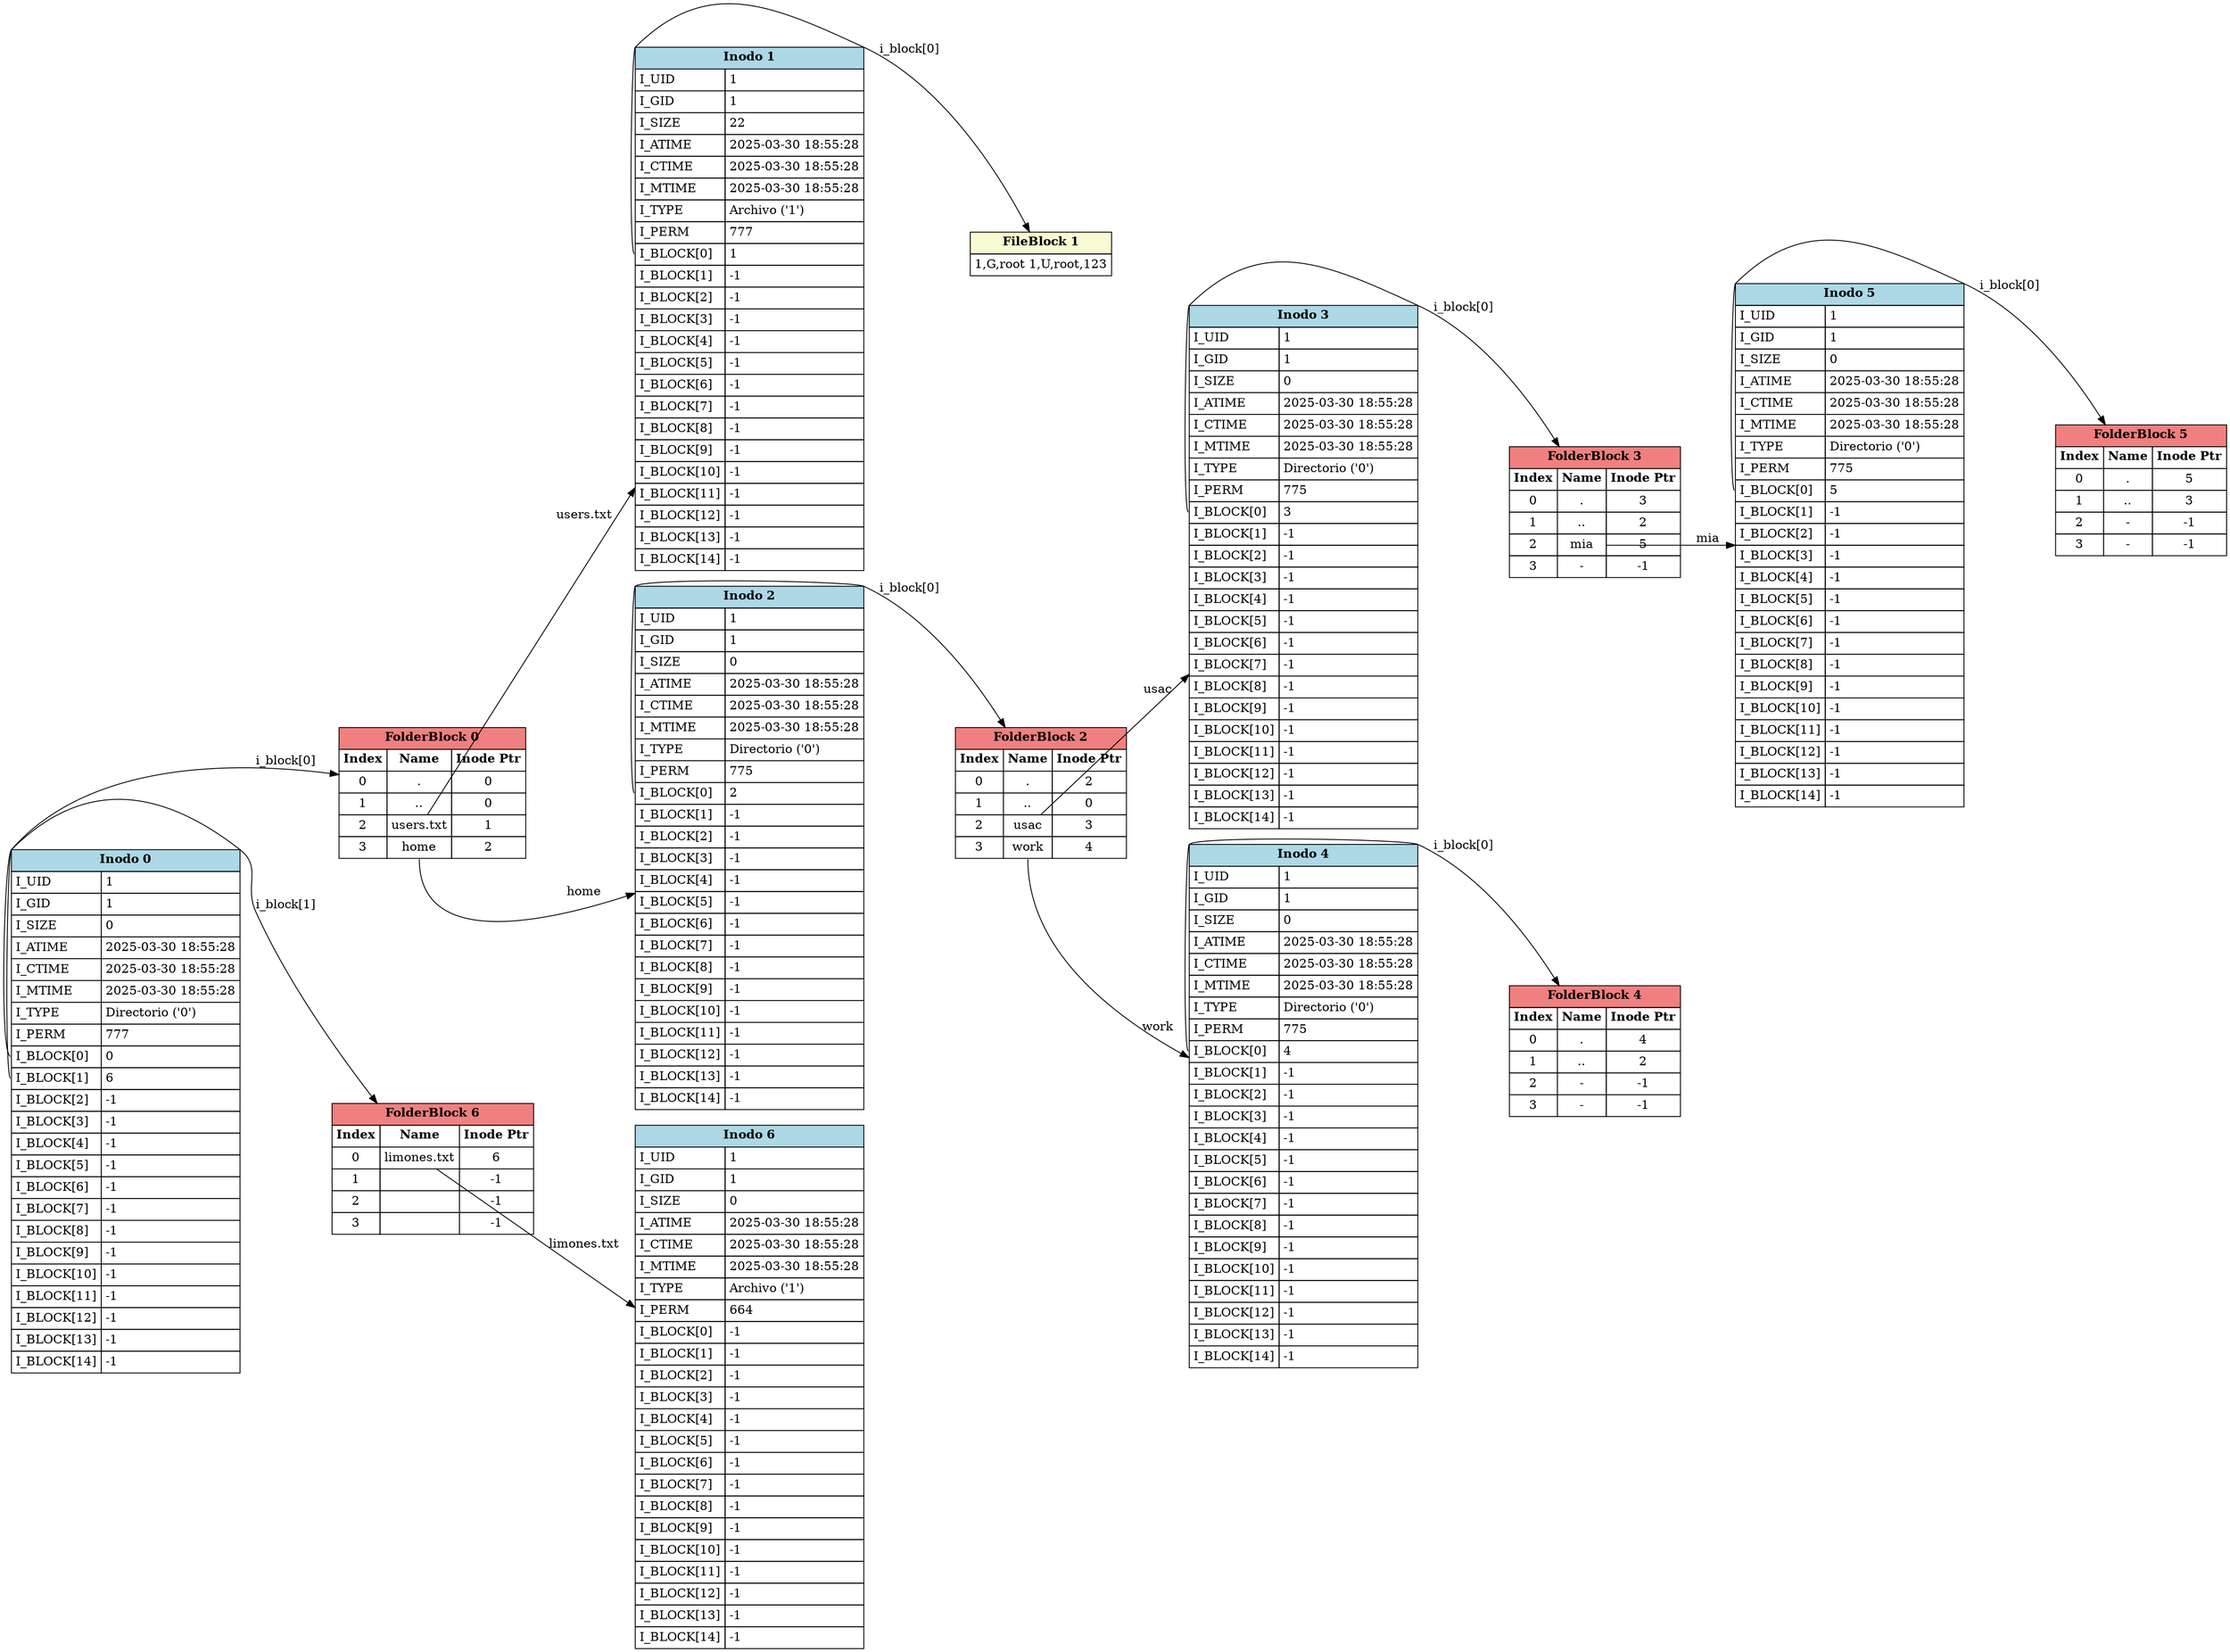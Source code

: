digraph FileSystemTree {
	rankdir=LR;
	node [shape=none, margin=0];
	inode_0 [label=<
<TABLE BORDER="0" CELLBORDER="1" CELLSPACING="0" CELLPADDING="4">
<TR><TD COLSPAN="2" BGCOLOR="lightblue"><B>Inodo 0</B></TD></TR>
<TR><TD ALIGN="LEFT">I_UID</TD><TD ALIGN="LEFT">1</TD></TR>
<TR><TD ALIGN="LEFT">I_GID</TD><TD ALIGN="LEFT">1</TD></TR>
<TR><TD ALIGN="LEFT">I_SIZE</TD><TD ALIGN="LEFT">0</TD></TR>
<TR><TD ALIGN="LEFT">I_ATIME</TD><TD ALIGN="LEFT">2025-03-30 18:55:28</TD></TR>
<TR><TD ALIGN="LEFT">I_CTIME</TD><TD ALIGN="LEFT">2025-03-30 18:55:28</TD></TR>
<TR><TD ALIGN="LEFT">I_MTIME</TD><TD ALIGN="LEFT">2025-03-30 18:55:28</TD></TR>
<TR><TD ALIGN="LEFT">I_TYPE</TD><TD ALIGN="LEFT">Directorio ('0')</TD></TR>
<TR><TD ALIGN="LEFT">I_PERM</TD><TD ALIGN="LEFT">777</TD></TR>
<TR><TD ALIGN="LEFT" PORT="p0">I_BLOCK[0]</TD><TD ALIGN="LEFT">0</TD></TR>
<TR><TD ALIGN="LEFT" PORT="p1">I_BLOCK[1]</TD><TD ALIGN="LEFT">6</TD></TR>
<TR><TD ALIGN="LEFT" PORT="p2">I_BLOCK[2]</TD><TD ALIGN="LEFT">-1</TD></TR>
<TR><TD ALIGN="LEFT" PORT="p3">I_BLOCK[3]</TD><TD ALIGN="LEFT">-1</TD></TR>
<TR><TD ALIGN="LEFT" PORT="p4">I_BLOCK[4]</TD><TD ALIGN="LEFT">-1</TD></TR>
<TR><TD ALIGN="LEFT" PORT="p5">I_BLOCK[5]</TD><TD ALIGN="LEFT">-1</TD></TR>
<TR><TD ALIGN="LEFT" PORT="p6">I_BLOCK[6]</TD><TD ALIGN="LEFT">-1</TD></TR>
<TR><TD ALIGN="LEFT" PORT="p7">I_BLOCK[7]</TD><TD ALIGN="LEFT">-1</TD></TR>
<TR><TD ALIGN="LEFT" PORT="p8">I_BLOCK[8]</TD><TD ALIGN="LEFT">-1</TD></TR>
<TR><TD ALIGN="LEFT" PORT="p9">I_BLOCK[9]</TD><TD ALIGN="LEFT">-1</TD></TR>
<TR><TD ALIGN="LEFT" PORT="p10">I_BLOCK[10]</TD><TD ALIGN="LEFT">-1</TD></TR>
<TR><TD ALIGN="LEFT" PORT="p11">I_BLOCK[11]</TD><TD ALIGN="LEFT">-1</TD></TR>
<TR><TD ALIGN="LEFT" PORT="p12">I_BLOCK[12]</TD><TD ALIGN="LEFT">-1</TD></TR>
<TR><TD ALIGN="LEFT" PORT="p13">I_BLOCK[13]</TD><TD ALIGN="LEFT">-1</TD></TR>
<TR><TD ALIGN="LEFT" PORT="p14">I_BLOCK[14]</TD><TD ALIGN="LEFT">-1</TD></TR>
</TABLE>
>];
	inode_0:p0 -> block_0 [label="i_block[0]"];
	block_0 [label=<
<TABLE BORDER="0" CELLBORDER="1" CELLSPACING="0" CELLPADDING="4">
<TR><TD COLSPAN="3" BGCOLOR="lightcoral"><B>FolderBlock 0</B></TD></TR>
<TR><TD><B>Index</B></TD><TD><B>Name</B></TD><TD><B>Inode Ptr</B></TD></TR>
<TR><TD>0</TD><TD PORT="i0">.</TD><TD>0</TD></TR>
<TR><TD>1</TD><TD PORT="i1">..</TD><TD>0</TD></TR>
<TR><TD>2</TD><TD PORT="i2">users.txt</TD><TD>1</TD></TR>
<TR><TD>3</TD><TD PORT="i3">home</TD><TD>2</TD></TR>
</TABLE>
>];
	block_0:i2 -> inode_1 [label="users.txt"];
	inode_1 [label=<
<TABLE BORDER="0" CELLBORDER="1" CELLSPACING="0" CELLPADDING="4">
<TR><TD COLSPAN="2" BGCOLOR="lightblue"><B>Inodo 1</B></TD></TR>
<TR><TD ALIGN="LEFT">I_UID</TD><TD ALIGN="LEFT">1</TD></TR>
<TR><TD ALIGN="LEFT">I_GID</TD><TD ALIGN="LEFT">1</TD></TR>
<TR><TD ALIGN="LEFT">I_SIZE</TD><TD ALIGN="LEFT">22</TD></TR>
<TR><TD ALIGN="LEFT">I_ATIME</TD><TD ALIGN="LEFT">2025-03-30 18:55:28</TD></TR>
<TR><TD ALIGN="LEFT">I_CTIME</TD><TD ALIGN="LEFT">2025-03-30 18:55:28</TD></TR>
<TR><TD ALIGN="LEFT">I_MTIME</TD><TD ALIGN="LEFT">2025-03-30 18:55:28</TD></TR>
<TR><TD ALIGN="LEFT">I_TYPE</TD><TD ALIGN="LEFT">Archivo ('1')</TD></TR>
<TR><TD ALIGN="LEFT">I_PERM</TD><TD ALIGN="LEFT">777</TD></TR>
<TR><TD ALIGN="LEFT" PORT="p0">I_BLOCK[0]</TD><TD ALIGN="LEFT">1</TD></TR>
<TR><TD ALIGN="LEFT" PORT="p1">I_BLOCK[1]</TD><TD ALIGN="LEFT">-1</TD></TR>
<TR><TD ALIGN="LEFT" PORT="p2">I_BLOCK[2]</TD><TD ALIGN="LEFT">-1</TD></TR>
<TR><TD ALIGN="LEFT" PORT="p3">I_BLOCK[3]</TD><TD ALIGN="LEFT">-1</TD></TR>
<TR><TD ALIGN="LEFT" PORT="p4">I_BLOCK[4]</TD><TD ALIGN="LEFT">-1</TD></TR>
<TR><TD ALIGN="LEFT" PORT="p5">I_BLOCK[5]</TD><TD ALIGN="LEFT">-1</TD></TR>
<TR><TD ALIGN="LEFT" PORT="p6">I_BLOCK[6]</TD><TD ALIGN="LEFT">-1</TD></TR>
<TR><TD ALIGN="LEFT" PORT="p7">I_BLOCK[7]</TD><TD ALIGN="LEFT">-1</TD></TR>
<TR><TD ALIGN="LEFT" PORT="p8">I_BLOCK[8]</TD><TD ALIGN="LEFT">-1</TD></TR>
<TR><TD ALIGN="LEFT" PORT="p9">I_BLOCK[9]</TD><TD ALIGN="LEFT">-1</TD></TR>
<TR><TD ALIGN="LEFT" PORT="p10">I_BLOCK[10]</TD><TD ALIGN="LEFT">-1</TD></TR>
<TR><TD ALIGN="LEFT" PORT="p11">I_BLOCK[11]</TD><TD ALIGN="LEFT">-1</TD></TR>
<TR><TD ALIGN="LEFT" PORT="p12">I_BLOCK[12]</TD><TD ALIGN="LEFT">-1</TD></TR>
<TR><TD ALIGN="LEFT" PORT="p13">I_BLOCK[13]</TD><TD ALIGN="LEFT">-1</TD></TR>
<TR><TD ALIGN="LEFT" PORT="p14">I_BLOCK[14]</TD><TD ALIGN="LEFT">-1</TD></TR>
</TABLE>
>];
	inode_1:p0 -> block_1 [label="i_block[0]"];
	block_1 [label=<
<TABLE BORDER="0" CELLBORDER="1" CELLSPACING="0" CELLPADDING="4">
<TR><TD BGCOLOR="lightgoldenrodyellow"><B>FileBlock 1</B></TD></TR>
<TR><TD ALIGN="LEFT">1,G,root 1,U,root,123</TD></TR>
</TABLE>
>];
	block_0:i3 -> inode_2 [label="home"];
	inode_2 [label=<
<TABLE BORDER="0" CELLBORDER="1" CELLSPACING="0" CELLPADDING="4">
<TR><TD COLSPAN="2" BGCOLOR="lightblue"><B>Inodo 2</B></TD></TR>
<TR><TD ALIGN="LEFT">I_UID</TD><TD ALIGN="LEFT">1</TD></TR>
<TR><TD ALIGN="LEFT">I_GID</TD><TD ALIGN="LEFT">1</TD></TR>
<TR><TD ALIGN="LEFT">I_SIZE</TD><TD ALIGN="LEFT">0</TD></TR>
<TR><TD ALIGN="LEFT">I_ATIME</TD><TD ALIGN="LEFT">2025-03-30 18:55:28</TD></TR>
<TR><TD ALIGN="LEFT">I_CTIME</TD><TD ALIGN="LEFT">2025-03-30 18:55:28</TD></TR>
<TR><TD ALIGN="LEFT">I_MTIME</TD><TD ALIGN="LEFT">2025-03-30 18:55:28</TD></TR>
<TR><TD ALIGN="LEFT">I_TYPE</TD><TD ALIGN="LEFT">Directorio ('0')</TD></TR>
<TR><TD ALIGN="LEFT">I_PERM</TD><TD ALIGN="LEFT">775</TD></TR>
<TR><TD ALIGN="LEFT" PORT="p0">I_BLOCK[0]</TD><TD ALIGN="LEFT">2</TD></TR>
<TR><TD ALIGN="LEFT" PORT="p1">I_BLOCK[1]</TD><TD ALIGN="LEFT">-1</TD></TR>
<TR><TD ALIGN="LEFT" PORT="p2">I_BLOCK[2]</TD><TD ALIGN="LEFT">-1</TD></TR>
<TR><TD ALIGN="LEFT" PORT="p3">I_BLOCK[3]</TD><TD ALIGN="LEFT">-1</TD></TR>
<TR><TD ALIGN="LEFT" PORT="p4">I_BLOCK[4]</TD><TD ALIGN="LEFT">-1</TD></TR>
<TR><TD ALIGN="LEFT" PORT="p5">I_BLOCK[5]</TD><TD ALIGN="LEFT">-1</TD></TR>
<TR><TD ALIGN="LEFT" PORT="p6">I_BLOCK[6]</TD><TD ALIGN="LEFT">-1</TD></TR>
<TR><TD ALIGN="LEFT" PORT="p7">I_BLOCK[7]</TD><TD ALIGN="LEFT">-1</TD></TR>
<TR><TD ALIGN="LEFT" PORT="p8">I_BLOCK[8]</TD><TD ALIGN="LEFT">-1</TD></TR>
<TR><TD ALIGN="LEFT" PORT="p9">I_BLOCK[9]</TD><TD ALIGN="LEFT">-1</TD></TR>
<TR><TD ALIGN="LEFT" PORT="p10">I_BLOCK[10]</TD><TD ALIGN="LEFT">-1</TD></TR>
<TR><TD ALIGN="LEFT" PORT="p11">I_BLOCK[11]</TD><TD ALIGN="LEFT">-1</TD></TR>
<TR><TD ALIGN="LEFT" PORT="p12">I_BLOCK[12]</TD><TD ALIGN="LEFT">-1</TD></TR>
<TR><TD ALIGN="LEFT" PORT="p13">I_BLOCK[13]</TD><TD ALIGN="LEFT">-1</TD></TR>
<TR><TD ALIGN="LEFT" PORT="p14">I_BLOCK[14]</TD><TD ALIGN="LEFT">-1</TD></TR>
</TABLE>
>];
	inode_2:p0 -> block_2 [label="i_block[0]"];
	block_2 [label=<
<TABLE BORDER="0" CELLBORDER="1" CELLSPACING="0" CELLPADDING="4">
<TR><TD COLSPAN="3" BGCOLOR="lightcoral"><B>FolderBlock 2</B></TD></TR>
<TR><TD><B>Index</B></TD><TD><B>Name</B></TD><TD><B>Inode Ptr</B></TD></TR>
<TR><TD>0</TD><TD PORT="i0">.</TD><TD>2</TD></TR>
<TR><TD>1</TD><TD PORT="i1">..</TD><TD>0</TD></TR>
<TR><TD>2</TD><TD PORT="i2">usac</TD><TD>3</TD></TR>
<TR><TD>3</TD><TD PORT="i3">work</TD><TD>4</TD></TR>
</TABLE>
>];
	block_2:i2 -> inode_3 [label="usac"];
	inode_3 [label=<
<TABLE BORDER="0" CELLBORDER="1" CELLSPACING="0" CELLPADDING="4">
<TR><TD COLSPAN="2" BGCOLOR="lightblue"><B>Inodo 3</B></TD></TR>
<TR><TD ALIGN="LEFT">I_UID</TD><TD ALIGN="LEFT">1</TD></TR>
<TR><TD ALIGN="LEFT">I_GID</TD><TD ALIGN="LEFT">1</TD></TR>
<TR><TD ALIGN="LEFT">I_SIZE</TD><TD ALIGN="LEFT">0</TD></TR>
<TR><TD ALIGN="LEFT">I_ATIME</TD><TD ALIGN="LEFT">2025-03-30 18:55:28</TD></TR>
<TR><TD ALIGN="LEFT">I_CTIME</TD><TD ALIGN="LEFT">2025-03-30 18:55:28</TD></TR>
<TR><TD ALIGN="LEFT">I_MTIME</TD><TD ALIGN="LEFT">2025-03-30 18:55:28</TD></TR>
<TR><TD ALIGN="LEFT">I_TYPE</TD><TD ALIGN="LEFT">Directorio ('0')</TD></TR>
<TR><TD ALIGN="LEFT">I_PERM</TD><TD ALIGN="LEFT">775</TD></TR>
<TR><TD ALIGN="LEFT" PORT="p0">I_BLOCK[0]</TD><TD ALIGN="LEFT">3</TD></TR>
<TR><TD ALIGN="LEFT" PORT="p1">I_BLOCK[1]</TD><TD ALIGN="LEFT">-1</TD></TR>
<TR><TD ALIGN="LEFT" PORT="p2">I_BLOCK[2]</TD><TD ALIGN="LEFT">-1</TD></TR>
<TR><TD ALIGN="LEFT" PORT="p3">I_BLOCK[3]</TD><TD ALIGN="LEFT">-1</TD></TR>
<TR><TD ALIGN="LEFT" PORT="p4">I_BLOCK[4]</TD><TD ALIGN="LEFT">-1</TD></TR>
<TR><TD ALIGN="LEFT" PORT="p5">I_BLOCK[5]</TD><TD ALIGN="LEFT">-1</TD></TR>
<TR><TD ALIGN="LEFT" PORT="p6">I_BLOCK[6]</TD><TD ALIGN="LEFT">-1</TD></TR>
<TR><TD ALIGN="LEFT" PORT="p7">I_BLOCK[7]</TD><TD ALIGN="LEFT">-1</TD></TR>
<TR><TD ALIGN="LEFT" PORT="p8">I_BLOCK[8]</TD><TD ALIGN="LEFT">-1</TD></TR>
<TR><TD ALIGN="LEFT" PORT="p9">I_BLOCK[9]</TD><TD ALIGN="LEFT">-1</TD></TR>
<TR><TD ALIGN="LEFT" PORT="p10">I_BLOCK[10]</TD><TD ALIGN="LEFT">-1</TD></TR>
<TR><TD ALIGN="LEFT" PORT="p11">I_BLOCK[11]</TD><TD ALIGN="LEFT">-1</TD></TR>
<TR><TD ALIGN="LEFT" PORT="p12">I_BLOCK[12]</TD><TD ALIGN="LEFT">-1</TD></TR>
<TR><TD ALIGN="LEFT" PORT="p13">I_BLOCK[13]</TD><TD ALIGN="LEFT">-1</TD></TR>
<TR><TD ALIGN="LEFT" PORT="p14">I_BLOCK[14]</TD><TD ALIGN="LEFT">-1</TD></TR>
</TABLE>
>];
	inode_3:p0 -> block_3 [label="i_block[0]"];
	block_3 [label=<
<TABLE BORDER="0" CELLBORDER="1" CELLSPACING="0" CELLPADDING="4">
<TR><TD COLSPAN="3" BGCOLOR="lightcoral"><B>FolderBlock 3</B></TD></TR>
<TR><TD><B>Index</B></TD><TD><B>Name</B></TD><TD><B>Inode Ptr</B></TD></TR>
<TR><TD>0</TD><TD PORT="i0">.</TD><TD>3</TD></TR>
<TR><TD>1</TD><TD PORT="i1">..</TD><TD>2</TD></TR>
<TR><TD>2</TD><TD PORT="i2">mia</TD><TD>5</TD></TR>
<TR><TD>3</TD><TD PORT="i3">-</TD><TD>-1</TD></TR>
</TABLE>
>];
	block_3:i2 -> inode_5 [label="mia"];
	inode_5 [label=<
<TABLE BORDER="0" CELLBORDER="1" CELLSPACING="0" CELLPADDING="4">
<TR><TD COLSPAN="2" BGCOLOR="lightblue"><B>Inodo 5</B></TD></TR>
<TR><TD ALIGN="LEFT">I_UID</TD><TD ALIGN="LEFT">1</TD></TR>
<TR><TD ALIGN="LEFT">I_GID</TD><TD ALIGN="LEFT">1</TD></TR>
<TR><TD ALIGN="LEFT">I_SIZE</TD><TD ALIGN="LEFT">0</TD></TR>
<TR><TD ALIGN="LEFT">I_ATIME</TD><TD ALIGN="LEFT">2025-03-30 18:55:28</TD></TR>
<TR><TD ALIGN="LEFT">I_CTIME</TD><TD ALIGN="LEFT">2025-03-30 18:55:28</TD></TR>
<TR><TD ALIGN="LEFT">I_MTIME</TD><TD ALIGN="LEFT">2025-03-30 18:55:28</TD></TR>
<TR><TD ALIGN="LEFT">I_TYPE</TD><TD ALIGN="LEFT">Directorio ('0')</TD></TR>
<TR><TD ALIGN="LEFT">I_PERM</TD><TD ALIGN="LEFT">775</TD></TR>
<TR><TD ALIGN="LEFT" PORT="p0">I_BLOCK[0]</TD><TD ALIGN="LEFT">5</TD></TR>
<TR><TD ALIGN="LEFT" PORT="p1">I_BLOCK[1]</TD><TD ALIGN="LEFT">-1</TD></TR>
<TR><TD ALIGN="LEFT" PORT="p2">I_BLOCK[2]</TD><TD ALIGN="LEFT">-1</TD></TR>
<TR><TD ALIGN="LEFT" PORT="p3">I_BLOCK[3]</TD><TD ALIGN="LEFT">-1</TD></TR>
<TR><TD ALIGN="LEFT" PORT="p4">I_BLOCK[4]</TD><TD ALIGN="LEFT">-1</TD></TR>
<TR><TD ALIGN="LEFT" PORT="p5">I_BLOCK[5]</TD><TD ALIGN="LEFT">-1</TD></TR>
<TR><TD ALIGN="LEFT" PORT="p6">I_BLOCK[6]</TD><TD ALIGN="LEFT">-1</TD></TR>
<TR><TD ALIGN="LEFT" PORT="p7">I_BLOCK[7]</TD><TD ALIGN="LEFT">-1</TD></TR>
<TR><TD ALIGN="LEFT" PORT="p8">I_BLOCK[8]</TD><TD ALIGN="LEFT">-1</TD></TR>
<TR><TD ALIGN="LEFT" PORT="p9">I_BLOCK[9]</TD><TD ALIGN="LEFT">-1</TD></TR>
<TR><TD ALIGN="LEFT" PORT="p10">I_BLOCK[10]</TD><TD ALIGN="LEFT">-1</TD></TR>
<TR><TD ALIGN="LEFT" PORT="p11">I_BLOCK[11]</TD><TD ALIGN="LEFT">-1</TD></TR>
<TR><TD ALIGN="LEFT" PORT="p12">I_BLOCK[12]</TD><TD ALIGN="LEFT">-1</TD></TR>
<TR><TD ALIGN="LEFT" PORT="p13">I_BLOCK[13]</TD><TD ALIGN="LEFT">-1</TD></TR>
<TR><TD ALIGN="LEFT" PORT="p14">I_BLOCK[14]</TD><TD ALIGN="LEFT">-1</TD></TR>
</TABLE>
>];
	inode_5:p0 -> block_5 [label="i_block[0]"];
	block_5 [label=<
<TABLE BORDER="0" CELLBORDER="1" CELLSPACING="0" CELLPADDING="4">
<TR><TD COLSPAN="3" BGCOLOR="lightcoral"><B>FolderBlock 5</B></TD></TR>
<TR><TD><B>Index</B></TD><TD><B>Name</B></TD><TD><B>Inode Ptr</B></TD></TR>
<TR><TD>0</TD><TD PORT="i0">.</TD><TD>5</TD></TR>
<TR><TD>1</TD><TD PORT="i1">..</TD><TD>3</TD></TR>
<TR><TD>2</TD><TD PORT="i2">-</TD><TD>-1</TD></TR>
<TR><TD>3</TD><TD PORT="i3">-</TD><TD>-1</TD></TR>
</TABLE>
>];
	block_2:i3 -> inode_4 [label="work"];
	inode_4 [label=<
<TABLE BORDER="0" CELLBORDER="1" CELLSPACING="0" CELLPADDING="4">
<TR><TD COLSPAN="2" BGCOLOR="lightblue"><B>Inodo 4</B></TD></TR>
<TR><TD ALIGN="LEFT">I_UID</TD><TD ALIGN="LEFT">1</TD></TR>
<TR><TD ALIGN="LEFT">I_GID</TD><TD ALIGN="LEFT">1</TD></TR>
<TR><TD ALIGN="LEFT">I_SIZE</TD><TD ALIGN="LEFT">0</TD></TR>
<TR><TD ALIGN="LEFT">I_ATIME</TD><TD ALIGN="LEFT">2025-03-30 18:55:28</TD></TR>
<TR><TD ALIGN="LEFT">I_CTIME</TD><TD ALIGN="LEFT">2025-03-30 18:55:28</TD></TR>
<TR><TD ALIGN="LEFT">I_MTIME</TD><TD ALIGN="LEFT">2025-03-30 18:55:28</TD></TR>
<TR><TD ALIGN="LEFT">I_TYPE</TD><TD ALIGN="LEFT">Directorio ('0')</TD></TR>
<TR><TD ALIGN="LEFT">I_PERM</TD><TD ALIGN="LEFT">775</TD></TR>
<TR><TD ALIGN="LEFT" PORT="p0">I_BLOCK[0]</TD><TD ALIGN="LEFT">4</TD></TR>
<TR><TD ALIGN="LEFT" PORT="p1">I_BLOCK[1]</TD><TD ALIGN="LEFT">-1</TD></TR>
<TR><TD ALIGN="LEFT" PORT="p2">I_BLOCK[2]</TD><TD ALIGN="LEFT">-1</TD></TR>
<TR><TD ALIGN="LEFT" PORT="p3">I_BLOCK[3]</TD><TD ALIGN="LEFT">-1</TD></TR>
<TR><TD ALIGN="LEFT" PORT="p4">I_BLOCK[4]</TD><TD ALIGN="LEFT">-1</TD></TR>
<TR><TD ALIGN="LEFT" PORT="p5">I_BLOCK[5]</TD><TD ALIGN="LEFT">-1</TD></TR>
<TR><TD ALIGN="LEFT" PORT="p6">I_BLOCK[6]</TD><TD ALIGN="LEFT">-1</TD></TR>
<TR><TD ALIGN="LEFT" PORT="p7">I_BLOCK[7]</TD><TD ALIGN="LEFT">-1</TD></TR>
<TR><TD ALIGN="LEFT" PORT="p8">I_BLOCK[8]</TD><TD ALIGN="LEFT">-1</TD></TR>
<TR><TD ALIGN="LEFT" PORT="p9">I_BLOCK[9]</TD><TD ALIGN="LEFT">-1</TD></TR>
<TR><TD ALIGN="LEFT" PORT="p10">I_BLOCK[10]</TD><TD ALIGN="LEFT">-1</TD></TR>
<TR><TD ALIGN="LEFT" PORT="p11">I_BLOCK[11]</TD><TD ALIGN="LEFT">-1</TD></TR>
<TR><TD ALIGN="LEFT" PORT="p12">I_BLOCK[12]</TD><TD ALIGN="LEFT">-1</TD></TR>
<TR><TD ALIGN="LEFT" PORT="p13">I_BLOCK[13]</TD><TD ALIGN="LEFT">-1</TD></TR>
<TR><TD ALIGN="LEFT" PORT="p14">I_BLOCK[14]</TD><TD ALIGN="LEFT">-1</TD></TR>
</TABLE>
>];
	inode_4:p0 -> block_4 [label="i_block[0]"];
	block_4 [label=<
<TABLE BORDER="0" CELLBORDER="1" CELLSPACING="0" CELLPADDING="4">
<TR><TD COLSPAN="3" BGCOLOR="lightcoral"><B>FolderBlock 4</B></TD></TR>
<TR><TD><B>Index</B></TD><TD><B>Name</B></TD><TD><B>Inode Ptr</B></TD></TR>
<TR><TD>0</TD><TD PORT="i0">.</TD><TD>4</TD></TR>
<TR><TD>1</TD><TD PORT="i1">..</TD><TD>2</TD></TR>
<TR><TD>2</TD><TD PORT="i2">-</TD><TD>-1</TD></TR>
<TR><TD>3</TD><TD PORT="i3">-</TD><TD>-1</TD></TR>
</TABLE>
>];
	inode_0:p1 -> block_6 [label="i_block[1]"];
	block_6 [label=<
<TABLE BORDER="0" CELLBORDER="1" CELLSPACING="0" CELLPADDING="4">
<TR><TD COLSPAN="3" BGCOLOR="lightcoral"><B>FolderBlock 6</B></TD></TR>
<TR><TD><B>Index</B></TD><TD><B>Name</B></TD><TD><B>Inode Ptr</B></TD></TR>
<TR><TD>0</TD><TD PORT="i0">limones.txt</TD><TD>6</TD></TR>
<TR><TD>1</TD><TD PORT="i1"></TD><TD>-1</TD></TR>
<TR><TD>2</TD><TD PORT="i2"></TD><TD>-1</TD></TR>
<TR><TD>3</TD><TD PORT="i3"></TD><TD>-1</TD></TR>
</TABLE>
>];
	block_6:i0 -> inode_6 [label="limones.txt"];
	inode_6 [label=<
<TABLE BORDER="0" CELLBORDER="1" CELLSPACING="0" CELLPADDING="4">
<TR><TD COLSPAN="2" BGCOLOR="lightblue"><B>Inodo 6</B></TD></TR>
<TR><TD ALIGN="LEFT">I_UID</TD><TD ALIGN="LEFT">1</TD></TR>
<TR><TD ALIGN="LEFT">I_GID</TD><TD ALIGN="LEFT">1</TD></TR>
<TR><TD ALIGN="LEFT">I_SIZE</TD><TD ALIGN="LEFT">0</TD></TR>
<TR><TD ALIGN="LEFT">I_ATIME</TD><TD ALIGN="LEFT">2025-03-30 18:55:28</TD></TR>
<TR><TD ALIGN="LEFT">I_CTIME</TD><TD ALIGN="LEFT">2025-03-30 18:55:28</TD></TR>
<TR><TD ALIGN="LEFT">I_MTIME</TD><TD ALIGN="LEFT">2025-03-30 18:55:28</TD></TR>
<TR><TD ALIGN="LEFT">I_TYPE</TD><TD ALIGN="LEFT">Archivo ('1')</TD></TR>
<TR><TD ALIGN="LEFT">I_PERM</TD><TD ALIGN="LEFT">664</TD></TR>
<TR><TD ALIGN="LEFT" PORT="p0">I_BLOCK[0]</TD><TD ALIGN="LEFT">-1</TD></TR>
<TR><TD ALIGN="LEFT" PORT="p1">I_BLOCK[1]</TD><TD ALIGN="LEFT">-1</TD></TR>
<TR><TD ALIGN="LEFT" PORT="p2">I_BLOCK[2]</TD><TD ALIGN="LEFT">-1</TD></TR>
<TR><TD ALIGN="LEFT" PORT="p3">I_BLOCK[3]</TD><TD ALIGN="LEFT">-1</TD></TR>
<TR><TD ALIGN="LEFT" PORT="p4">I_BLOCK[4]</TD><TD ALIGN="LEFT">-1</TD></TR>
<TR><TD ALIGN="LEFT" PORT="p5">I_BLOCK[5]</TD><TD ALIGN="LEFT">-1</TD></TR>
<TR><TD ALIGN="LEFT" PORT="p6">I_BLOCK[6]</TD><TD ALIGN="LEFT">-1</TD></TR>
<TR><TD ALIGN="LEFT" PORT="p7">I_BLOCK[7]</TD><TD ALIGN="LEFT">-1</TD></TR>
<TR><TD ALIGN="LEFT" PORT="p8">I_BLOCK[8]</TD><TD ALIGN="LEFT">-1</TD></TR>
<TR><TD ALIGN="LEFT" PORT="p9">I_BLOCK[9]</TD><TD ALIGN="LEFT">-1</TD></TR>
<TR><TD ALIGN="LEFT" PORT="p10">I_BLOCK[10]</TD><TD ALIGN="LEFT">-1</TD></TR>
<TR><TD ALIGN="LEFT" PORT="p11">I_BLOCK[11]</TD><TD ALIGN="LEFT">-1</TD></TR>
<TR><TD ALIGN="LEFT" PORT="p12">I_BLOCK[12]</TD><TD ALIGN="LEFT">-1</TD></TR>
<TR><TD ALIGN="LEFT" PORT="p13">I_BLOCK[13]</TD><TD ALIGN="LEFT">-1</TD></TR>
<TR><TD ALIGN="LEFT" PORT="p14">I_BLOCK[14]</TD><TD ALIGN="LEFT">-1</TD></TR>
</TABLE>
>];
}
